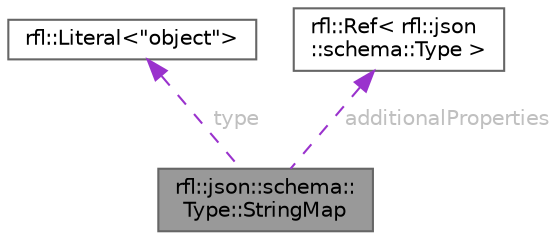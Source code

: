 digraph "rfl::json::schema::Type::StringMap"
{
 // LATEX_PDF_SIZE
  bgcolor="transparent";
  edge [fontname=Helvetica,fontsize=10,labelfontname=Helvetica,labelfontsize=10];
  node [fontname=Helvetica,fontsize=10,shape=box,height=0.2,width=0.4];
  Node1 [id="Node000001",label="rfl::json::schema::\lType::StringMap",height=0.2,width=0.4,color="gray40", fillcolor="grey60", style="filled", fontcolor="black",tooltip=" "];
  Node2 -> Node1 [id="edge1_Node000001_Node000002",dir="back",color="darkorchid3",style="dashed",tooltip=" ",label=" type",fontcolor="grey" ];
  Node2 [id="Node000002",label="rfl::Literal\<\"object\"\>",height=0.2,width=0.4,color="gray40", fillcolor="white", style="filled",URL="$classrfl_1_1_literal.html",tooltip=" "];
  Node3 -> Node1 [id="edge2_Node000001_Node000003",dir="back",color="darkorchid3",style="dashed",tooltip=" ",label=" additionalProperties",fontcolor="grey" ];
  Node3 [id="Node000003",label="rfl::Ref\< rfl::json\l::schema::Type \>",height=0.2,width=0.4,color="gray40", fillcolor="white", style="filled",URL="$classrfl_1_1_ref.html",tooltip=" "];
}
